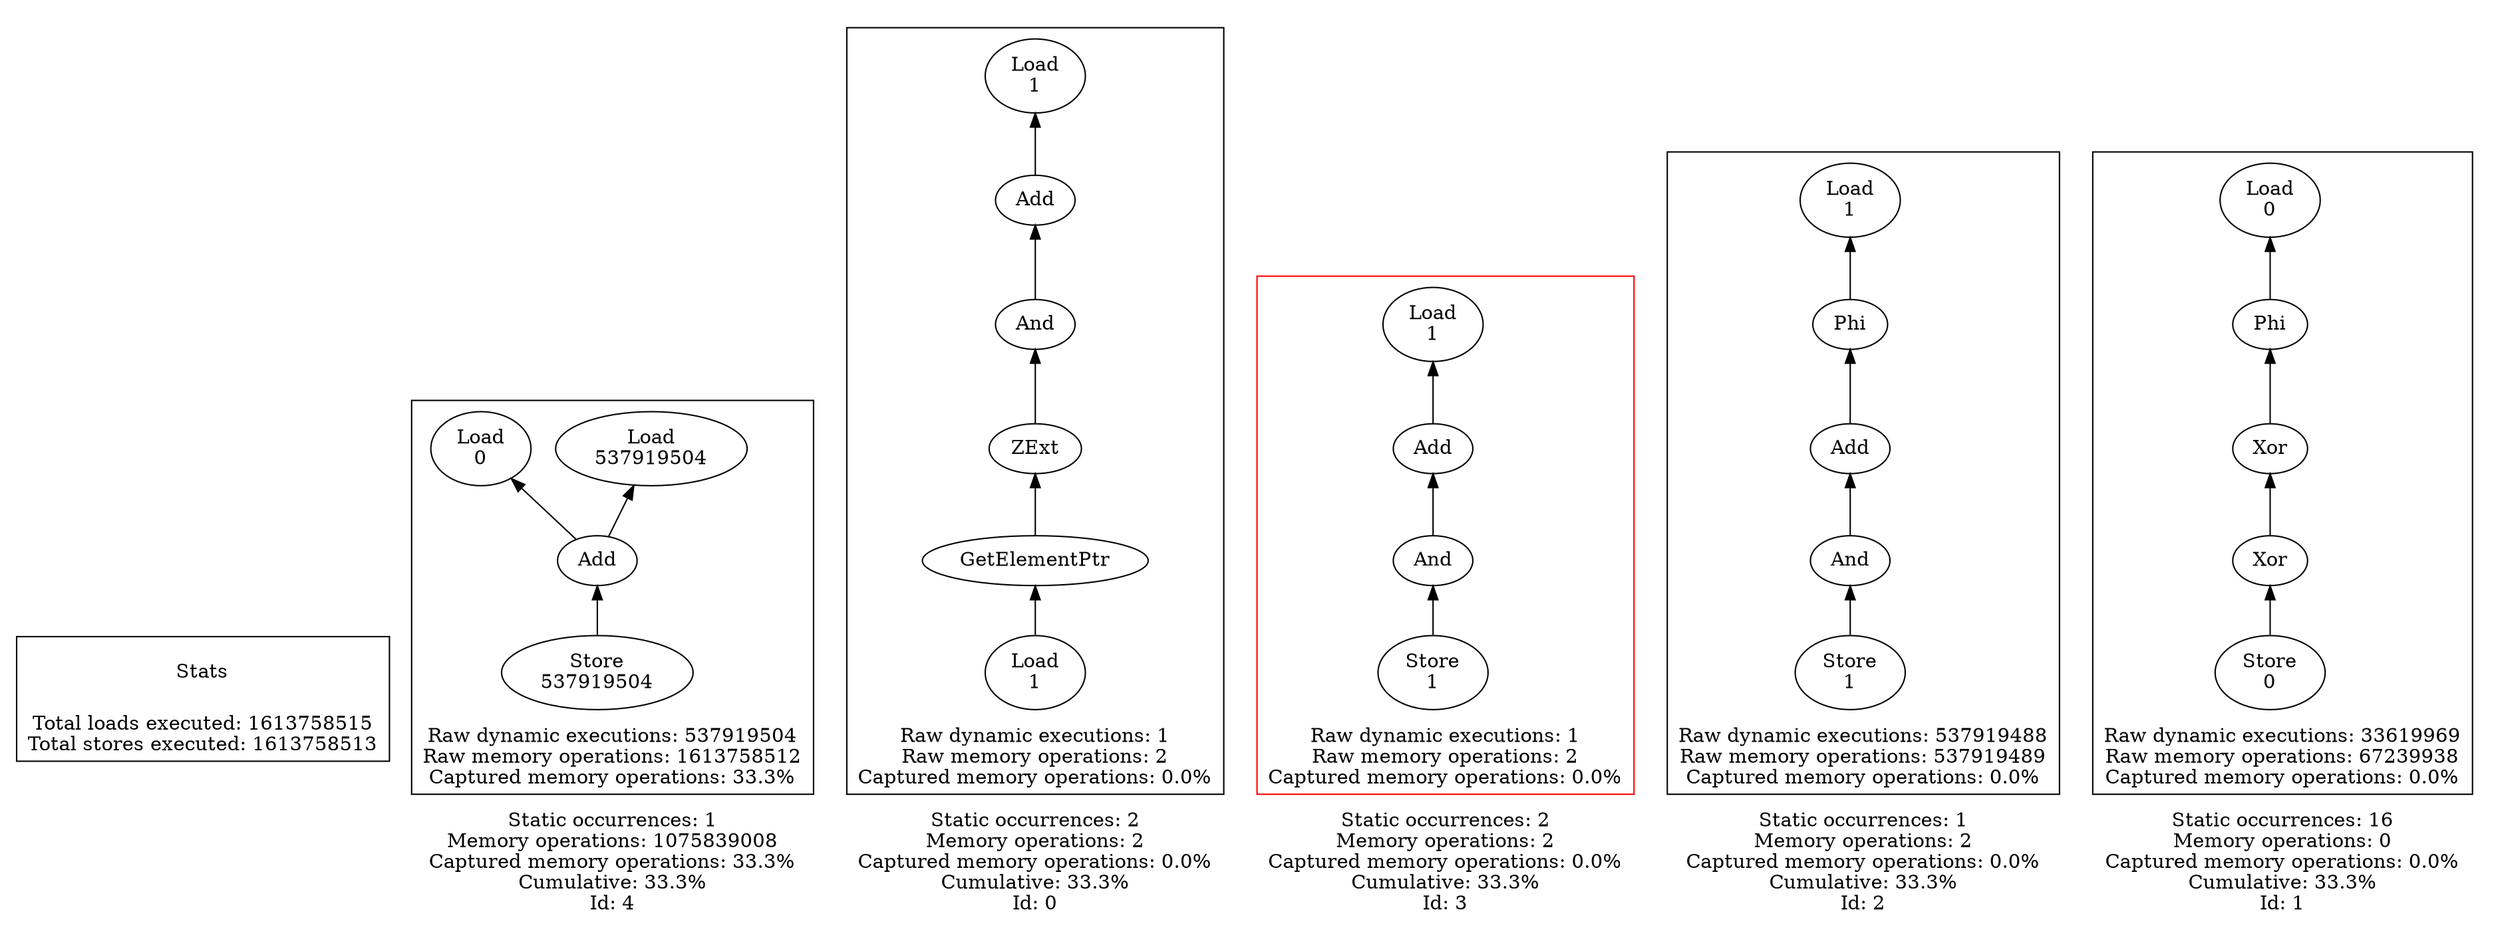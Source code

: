 strict digraph {
rankdir=BT
subgraph {
Stats [shape=plaintext]
cluster=true
label="Total loads executed: 1613758515\nTotal stores executed: 1613758513"
}
subgraph {
subgraph {
{
rank=max
"4_0" [shape=point style=invis]
}
"4_0_173" [label="Add"]
"4_0_170" [label="Load\n0"]
"4_0_173" -> "4_0_170"
"4_0_172" [label="Load\n537919504"]
"4_0_173" -> "4_0_172"
{
rank=min
"4_0_175" [label="Store\n537919504"]
}
"4_0_175" -> "4_0_173"
cluster=true
label="Raw dynamic executions: 537919504\nRaw memory operations: 1613758512\nCaptured memory operations: 33.3%"
}
cluster=true
penwidth=0
label="Static occurrences: 1\nMemory operations: 1075839008\nCaptured memory operations: 33.3%\nCumulative: 33.3%\nId: 4"
}
subgraph {
subgraph {
{
rank=max
"0_1" [shape=point style=invis]
}
{
rank=min
"0_1_229" [label="Load\n1"]
}
"0_1_228" [label="GetElementPtr"]
"0_1_229" -> "0_1_228"
"0_1_224" [label="Add"]
"0_1_219" [label="Load\n1"]
"0_1_224" -> "0_1_219"
"0_1_227" [label="ZExt"]
"0_1_225" [label="And"]
"0_1_227" -> "0_1_225"
"0_1_228" -> "0_1_227"
"0_1_225" -> "0_1_224"
cluster=true
label="Raw dynamic executions: 1\nRaw memory operations: 2\nCaptured memory operations: 0.0%"
}
cluster=true
penwidth=0
label="Static occurrences: 2\nMemory operations: 2\nCaptured memory operations: 0.0%\nCumulative: 33.3%\nId: 0"
}
subgraph {
subgraph {
{
rank=max
"3_1" [shape=point style=invis]
}
"3_1_224" [label="Add"]
"3_1_219" [label="Load\n1"]
"3_1_224" -> "3_1_219"
{
rank=min
"3_1_226" [label="Store\n1"]
}
"3_1_225" [label="And"]
"3_1_226" -> "3_1_225"
"3_1_225" -> "3_1_224"
cluster=true
label="Raw dynamic executions: 1\nRaw memory operations: 2\nCaptured memory operations: 0.0%"
color=red
}
cluster=true
penwidth=0
label="Static occurrences: 2\nMemory operations: 2\nCaptured memory operations: 0.0%\nCumulative: 33.3%\nId: 3"
}
subgraph {
subgraph {
{
rank=max
"2_0" [shape=point style=invis]
}
"2_0_208" [label="Phi"]
"2_0_194" [label="Load\n1"]
"2_0_208" -> "2_0_194"
"2_0_213" [label="Add"]
"2_0_213" -> "2_0_208"
"2_0_214" [label="And"]
"2_0_214" -> "2_0_213"
{
rank=min
"2_0_215" [label="Store\n1"]
}
"2_0_215" -> "2_0_214"
cluster=true
label="Raw dynamic executions: 537919488\nRaw memory operations: 537919489\nCaptured memory operations: 0.0%"
}
cluster=true
penwidth=0
label="Static occurrences: 1\nMemory operations: 2\nCaptured memory operations: 0.0%\nCumulative: 33.3%\nId: 2"
}
subgraph {
subgraph {
{
rank=max
"1_0" [shape=point style=invis]
}
"1_0_128" [label="Xor"]
"1_0_80" [label="Xor"]
"1_0_128" -> "1_0_80"
{
rank=min
"1_0_35" [label="Store\n0"]
}
"1_0_35" -> "1_0_128"
"1_0_53" [label="Phi"]
"1_0_18" [label="Load\n0"]
"1_0_53" -> "1_0_18"
"1_0_80" -> "1_0_53"
cluster=true
label="Raw dynamic executions: 33619969\nRaw memory operations: 67239938\nCaptured memory operations: 0.0%"
}
cluster=true
penwidth=0
label="Static occurrences: 16\nMemory operations: 0\nCaptured memory operations: 0.0%\nCumulative: 33.3%\nId: 1"
}
}

